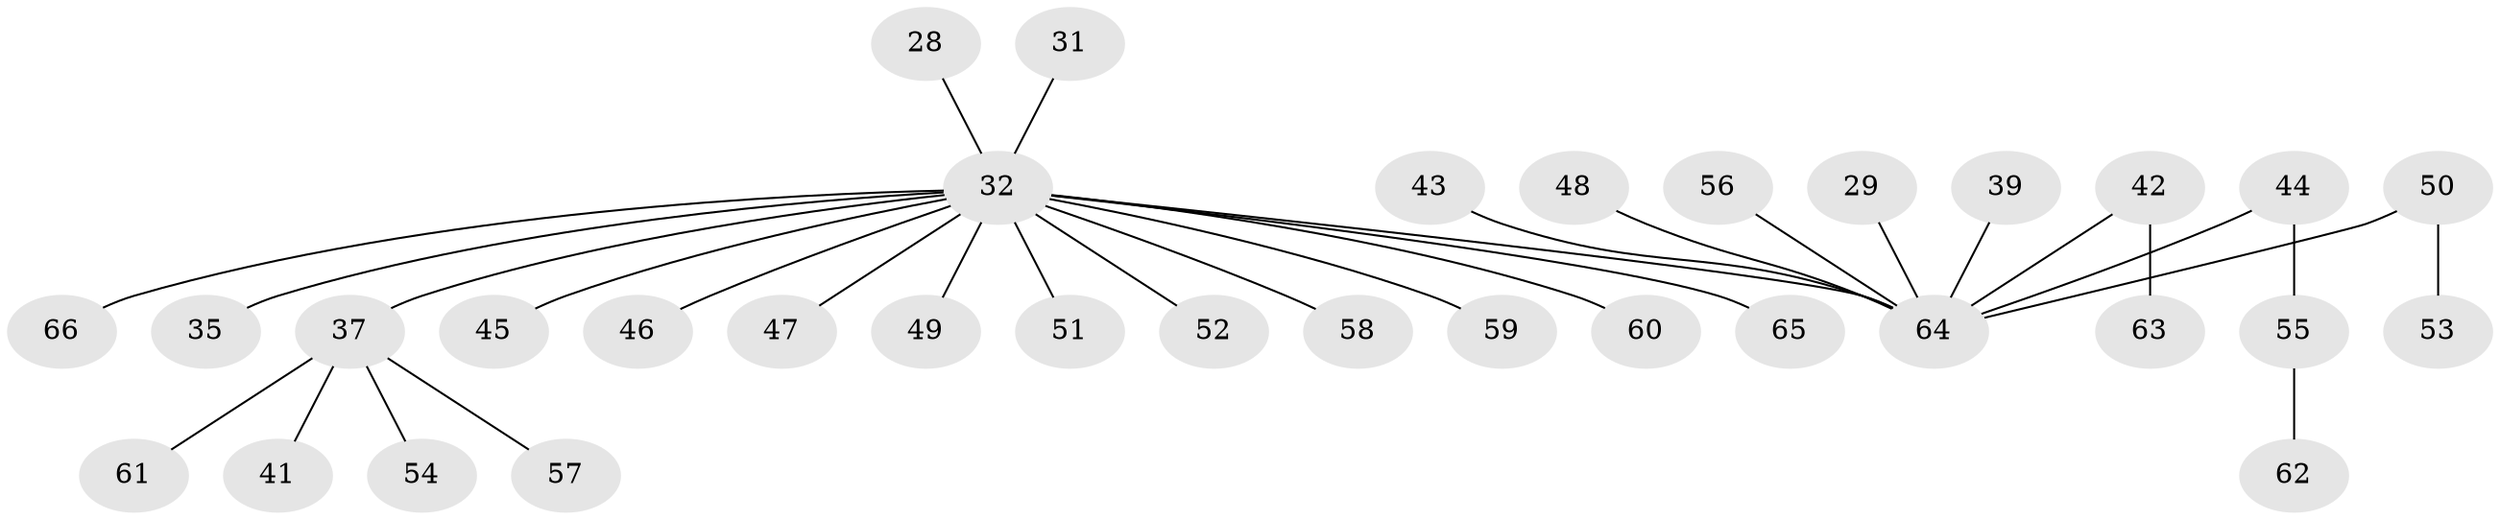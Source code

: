 // original degree distribution, {6: 0.030303030303030304, 7: 0.015151515151515152, 4: 0.045454545454545456, 3: 0.13636363636363635, 1: 0.5454545454545454, 2: 0.19696969696969696, 5: 0.030303030303030304}
// Generated by graph-tools (version 1.1) at 2025/57/03/04/25 21:57:00]
// undirected, 33 vertices, 32 edges
graph export_dot {
graph [start="1"]
  node [color=gray90,style=filled];
  28;
  29;
  31;
  32 [super="+17+18+25+26+19+21+24"];
  35;
  37 [super="+36"];
  39;
  41;
  42;
  43;
  44;
  45;
  46;
  47;
  48;
  49;
  50 [super="+22"];
  51;
  52;
  53;
  54;
  55;
  56;
  57;
  58;
  59;
  60;
  61;
  62;
  63;
  64 [super="+2+4+5+6+7+10+40+38"];
  65;
  66;
  28 -- 32;
  29 -- 64;
  31 -- 32;
  32 -- 49;
  32 -- 51;
  32 -- 64;
  32 -- 66;
  32 -- 35;
  32 -- 60;
  32 -- 47;
  32 -- 52;
  32 -- 58;
  32 -- 59;
  32 -- 65;
  32 -- 46;
  32 -- 45;
  32 -- 37;
  37 -- 57;
  37 -- 54;
  37 -- 41;
  37 -- 61;
  39 -- 64;
  42 -- 63;
  42 -- 64;
  43 -- 64;
  44 -- 55;
  44 -- 64;
  48 -- 64;
  50 -- 64;
  50 -- 53;
  55 -- 62;
  56 -- 64;
}
